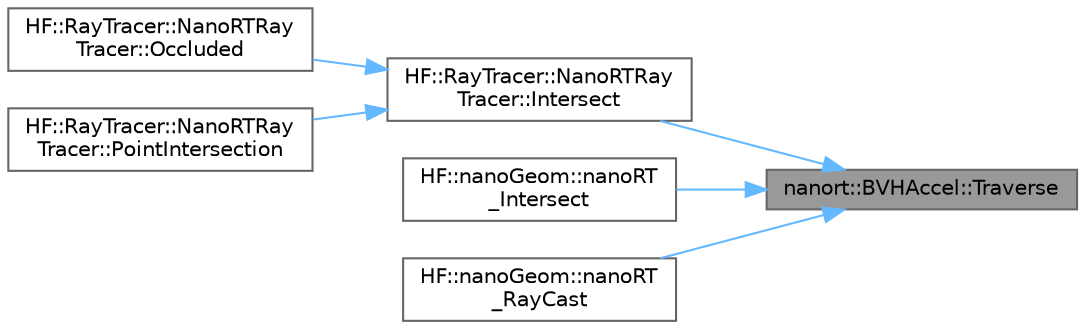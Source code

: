 digraph "nanort::BVHAccel::Traverse"
{
 // LATEX_PDF_SIZE
  bgcolor="transparent";
  edge [fontname=Helvetica,fontsize=10,labelfontname=Helvetica,labelfontsize=10];
  node [fontname=Helvetica,fontsize=10,shape=box,height=0.2,width=0.4];
  rankdir="RL";
  Node1 [label="nanort::BVHAccel::Traverse",height=0.2,width=0.4,color="gray40", fillcolor="grey60", style="filled", fontcolor="black",tooltip="Traverse into BVH along ray and find closest hit point & primitive if found."];
  Node1 -> Node2 [dir="back",color="steelblue1",style="solid"];
  Node2 [label="HF::RayTracer::NanoRTRay\lTracer::Intersect",height=0.2,width=0.4,color="grey40", fillcolor="white", style="filled",URL="$a01519.html#a980fe63296fb23f96ceafc82789cff6c",tooltip=" "];
  Node2 -> Node3 [dir="back",color="steelblue1",style="solid"];
  Node3 [label="HF::RayTracer::NanoRTRay\lTracer::Occluded",height=0.2,width=0.4,color="grey40", fillcolor="white", style="filled",URL="$a01519.html#a026deea38d40b0980713e96869761ac5",tooltip=" "];
  Node2 -> Node4 [dir="back",color="steelblue1",style="solid"];
  Node4 [label="HF::RayTracer::NanoRTRay\lTracer::PointIntersection",height=0.2,width=0.4,color="grey40", fillcolor="white", style="filled",URL="$a01519.html#a2d5a5ae0fd9a0830b8eb14e5cd9ffd34",tooltip=" "];
  Node1 -> Node5 [dir="back",color="steelblue1",style="solid"];
  Node5 [label="HF::nanoGeom::nanoRT\l_Intersect",height=0.2,width=0.4,color="grey40", fillcolor="white", style="filled",URL="$a00470.html#ab842b43dc319eba17876627bae3286f6",tooltip=" "];
  Node1 -> Node6 [dir="back",color="steelblue1",style="solid"];
  Node6 [label="HF::nanoGeom::nanoRT\l_RayCast",height=0.2,width=0.4,color="grey40", fillcolor="white", style="filled",URL="$a00470.html#ae4ab3809e1f437e93ae1ad78c2792025",tooltip=" "];
}
